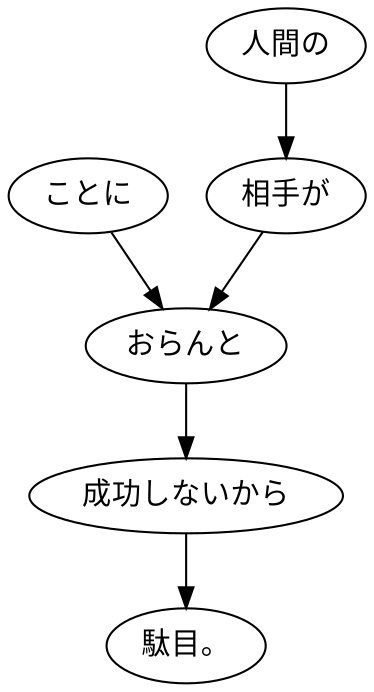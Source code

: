 digraph graph3959 {
	node0 [label="ことに"];
	node1 [label="人間の"];
	node2 [label="相手が"];
	node3 [label="おらんと"];
	node4 [label="成功しないから"];
	node5 [label="駄目。"];
	node0 -> node3;
	node1 -> node2;
	node2 -> node3;
	node3 -> node4;
	node4 -> node5;
}
